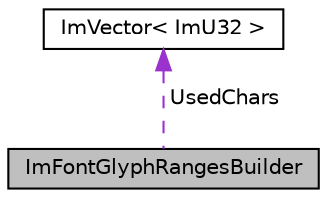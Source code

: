 digraph "ImFontGlyphRangesBuilder"
{
 // LATEX_PDF_SIZE
  edge [fontname="Helvetica",fontsize="10",labelfontname="Helvetica",labelfontsize="10"];
  node [fontname="Helvetica",fontsize="10",shape=record];
  Node1 [label="ImFontGlyphRangesBuilder",height=0.2,width=0.4,color="black", fillcolor="grey75", style="filled", fontcolor="black",tooltip=" "];
  Node2 -> Node1 [dir="back",color="darkorchid3",fontsize="10",style="dashed",label=" UsedChars" ,fontname="Helvetica"];
  Node2 [label="ImVector\< ImU32 \>",height=0.2,width=0.4,color="black", fillcolor="white", style="filled",URL="$structImVector.html",tooltip=" "];
}
